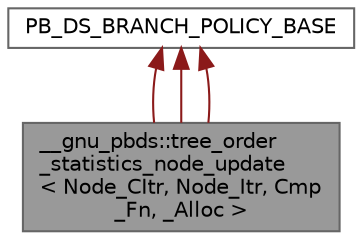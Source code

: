 digraph "__gnu_pbds::tree_order_statistics_node_update&lt; Node_CItr, Node_Itr, Cmp_Fn, _Alloc &gt;"
{
 // LATEX_PDF_SIZE
  bgcolor="transparent";
  edge [fontname=Helvetica,fontsize=10,labelfontname=Helvetica,labelfontsize=10];
  node [fontname=Helvetica,fontsize=10,shape=box,height=0.2,width=0.4];
  Node1 [id="Node000001",label="__gnu_pbds::tree_order\l_statistics_node_update\l\< Node_CItr, Node_Itr, Cmp\l_Fn, _Alloc \>",height=0.2,width=0.4,color="gray40", fillcolor="grey60", style="filled", fontcolor="black",tooltip="Functor updating ranks of entrees."];
  Node2 -> Node1 [id="edge1_Node000001_Node000002",dir="back",color="firebrick4",style="solid",tooltip=" "];
  Node2 [id="Node000002",label="PB_DS_BRANCH_POLICY_BASE",height=0.2,width=0.4,color="gray40", fillcolor="white", style="filled",tooltip=" "];
  Node2 -> Node1 [id="edge2_Node000001_Node000002",dir="back",color="firebrick4",style="solid",tooltip=" "];
  Node2 -> Node1 [id="edge3_Node000001_Node000002",dir="back",color="firebrick4",style="solid",tooltip=" "];
}
